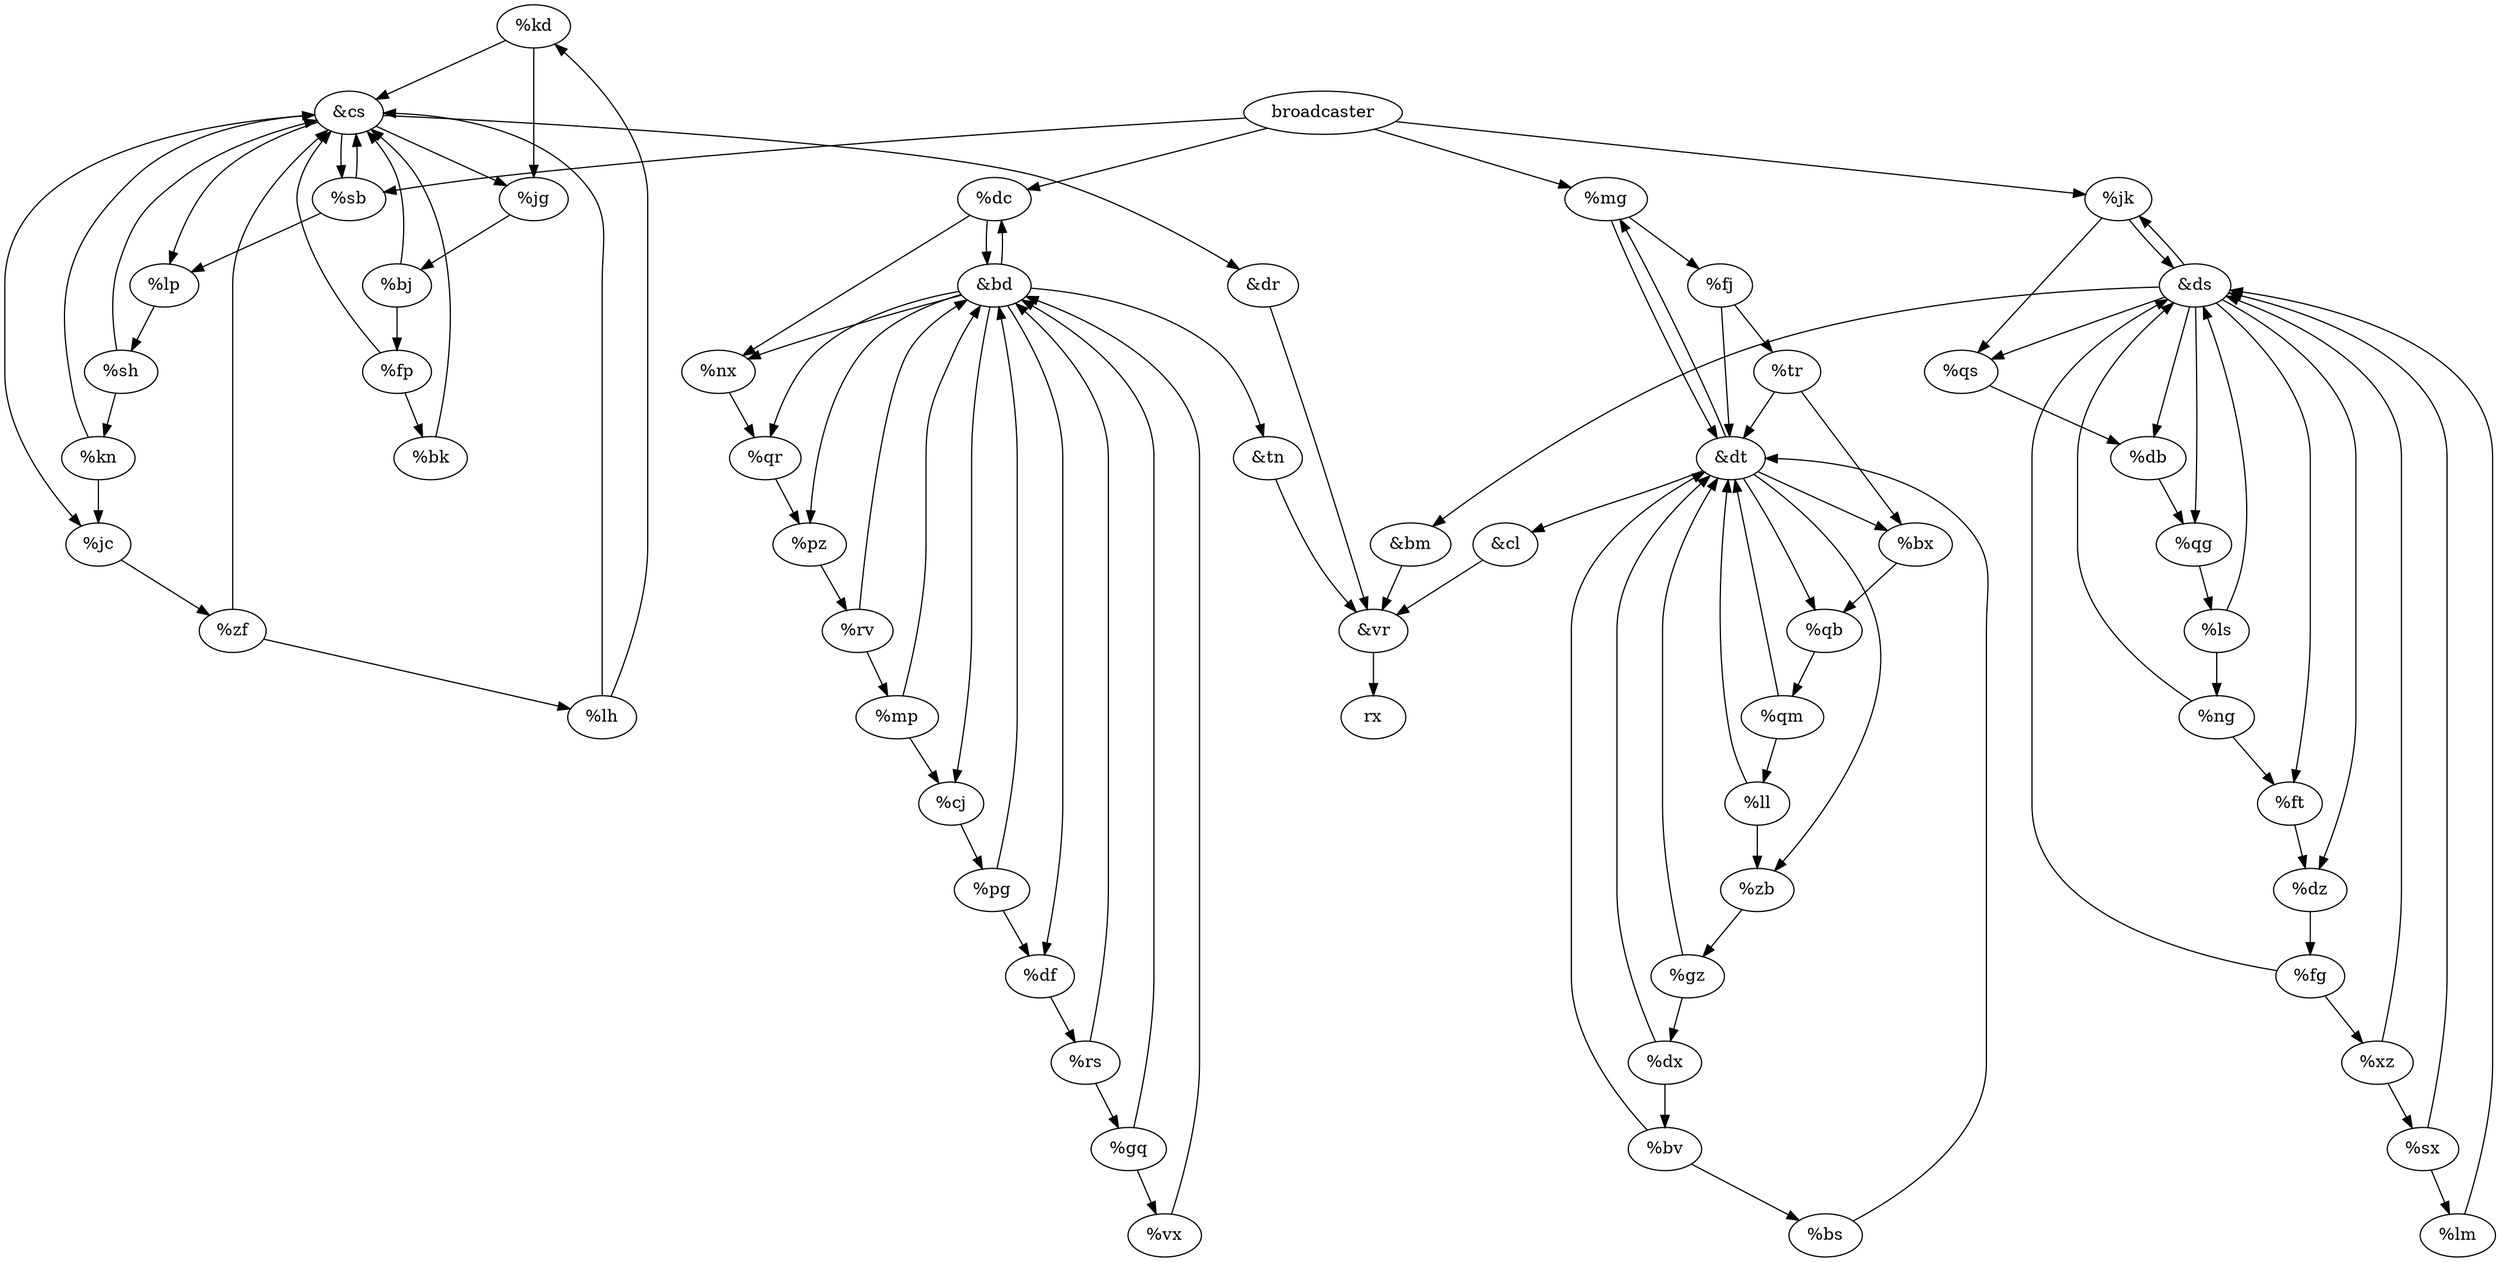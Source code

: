 digraph G {
kd [label="%kd"];
kd -> cs;
kd -> jg;
pg [label="%pg"];
pg -> df;
pg -> bd;
tn [label="&tn"];
tn -> vr;
fj [label="%fj"];
fj -> dt;
fj -> tr;
fg [label="%fg"];
fg -> ds;
fg -> xz;
jg [label="%jg"];
jg -> bj;
lp [label="%lp"];
lp -> sh;
rs [label="%rs"];
rs -> gq;
rs -> bd;
dz [label="%dz"];
dz -> fg;
cs [label="&cs"];
cs -> lp;
cs -> jg;
cs -> sb;
cs -> jc;
cs -> dr;
bm [label="&bm"];
bm -> vr;
zf [label="%zf"];
zf -> lh;
zf -> cs;
fp [label="%fp"];
fp -> bk;
fp -> cs;
bj [label="%bj"];
bj -> cs;
bj -> fp;
zb [label="%zb"];
zb -> gz;
jc [label="%jc"];
jc -> zf;
bv [label="%bv"];
bv -> bs;
bv -> dt;
df [label="%df"];
df -> rs;
cl [label="&cl"];
cl -> vr;
mp [label="%mp"];
mp -> cj;
mp -> bd;
qb [label="%qb"];
qb -> qm;
bs [label="%bs"];
bs -> dt;
vx [label="%vx"];
vx -> bd;
mg [label="%mg"];
mg -> fj;
mg -> dt;
sx [label="%sx"];
sx -> ds;
sx -> lm;
dx [label="%dx"];
dx -> bv;
dx -> dt;
qs [label="%qs"];
qs -> db;
db [label="%db"];
db -> qg;
ft [label="%ft"];
ft -> dz;
tr [label="%tr"];
tr -> bx;
tr -> dt;
xz [label="%xz"];
xz -> sx;
xz -> ds;
jk [label="%jk"];
jk -> ds;
jk -> qs;
gz [label="%gz"];
gz -> dt;
gz -> dx;
qr [label="%qr"];
qr -> pz;
ds [label="&ds"];
ds -> qg;
ds -> db;
ds -> bm;
ds -> ft;
ds -> jk;
ds -> qs;
ds -> dz;
pz [label="%pz"];
pz -> rv;
dt [label="&dt"];
dt -> bx;
dt -> mg;
dt -> qb;
dt -> cl;
dt -> zb;
lm [label="%lm"];
lm -> ds;
qg [label="%qg"];
qg -> ls;
dc [label="%dc"];
dc -> bd;
dc -> nx;
dr [label="&dr"];
dr -> vr;
lh [label="%lh"];
lh -> cs;
lh -> kd;
gq [label="%gq"];
gq -> bd;
gq -> vx;
rv [label="%rv"];
rv -> bd;
rv -> mp;
ll [label="%ll"];
ll -> zb;
ll -> dt;
ls [label="%ls"];
ls -> ds;
ls -> ng;
ng [label="%ng"];
ng -> ft;
ng -> ds;
sh [label="%sh"];
sh -> kn;
sh -> cs;
kn [label="%kn"];
kn -> jc;
kn -> cs;
sb [label="%sb"];
sb -> lp;
sb -> cs;
bx [label="%bx"];
bx -> qb;
bd [label="&bd"];
bd -> nx;
bd -> pz;
bd -> dc;
bd -> qr;
bd -> cj;
bd -> df;
bd -> tn;
cj [label="%cj"];
cj -> pg;
nx [label="%nx"];
nx -> qr;
broadcaster [label="broadcaster"];
broadcaster -> sb;
broadcaster -> dc;
broadcaster -> jk;
broadcaster -> mg;
qm [label="%qm"];
qm -> dt;
qm -> ll;
vr [label="&vr"];
vr -> rx;
bk [label="%bk"];
bk -> cs;
}
